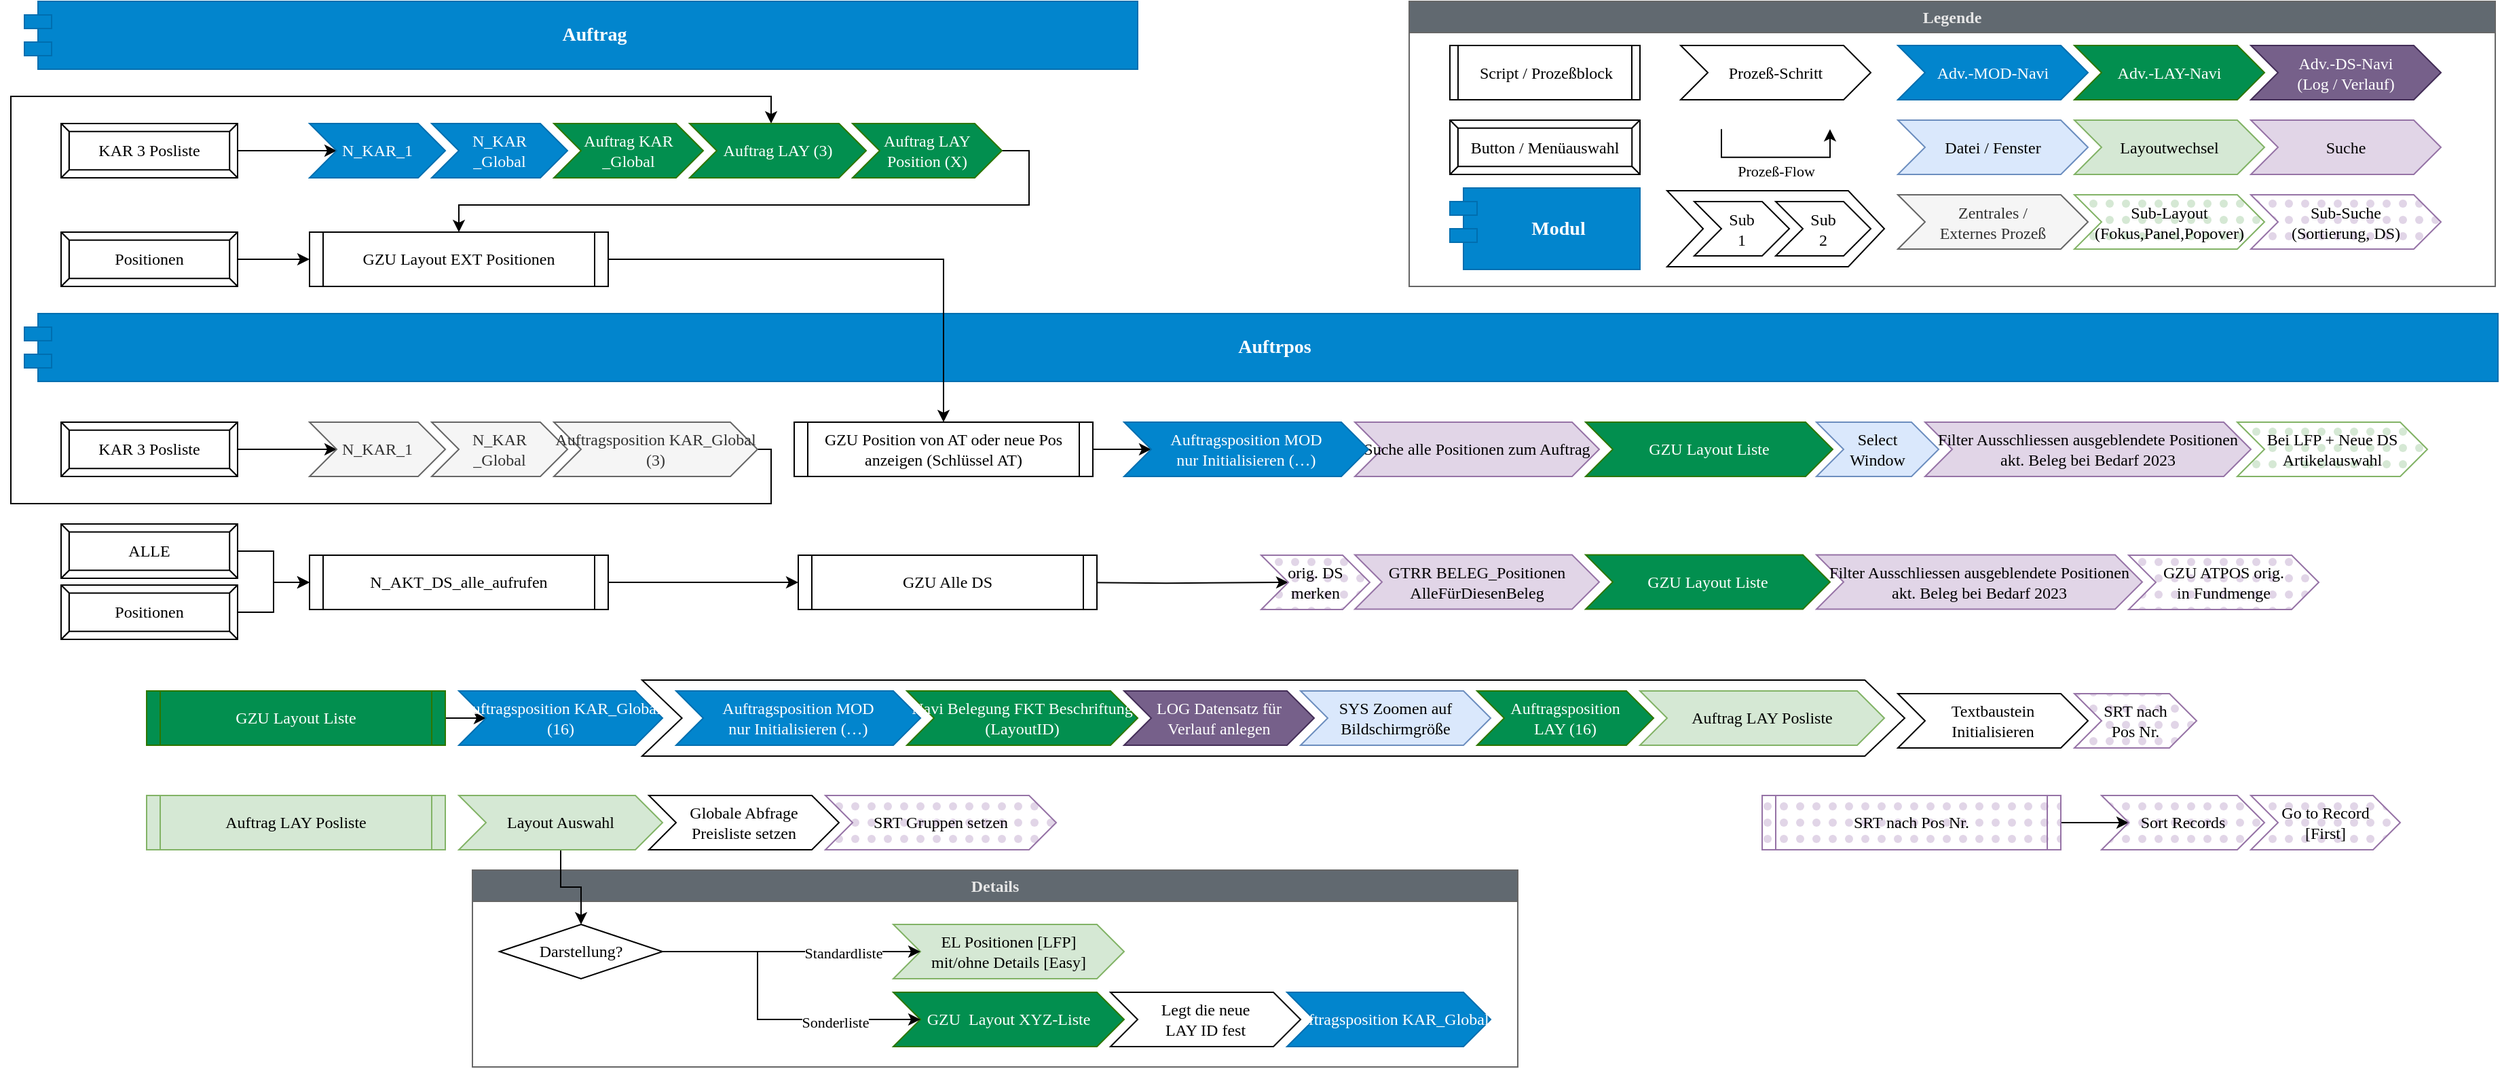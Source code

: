 <mxfile version="21.3.7" type="github">
  <diagram name="Page-1" id="edf60f1a-56cd-e834-aa8a-f176f3a09ee4">
    <mxGraphModel dx="1859" dy="973" grid="1" gridSize="10" guides="1" tooltips="1" connect="1" arrows="1" fold="1" page="1" pageScale="1" pageWidth="1100" pageHeight="850" background="none" math="0" shadow="0">
      <root>
        <mxCell id="0" />
        <mxCell id="1" parent="0" />
        <mxCell id="arC6BPyS2dzSBOW8VH1Y-84" value="Details" style="swimlane;whiteSpace=wrap;html=1;fontFamily=Tahoma;fillColor=#616970;strokeColor=#666666;fontColor=#e6e6e6;swimlaneFillColor=none;" vertex="1" parent="1">
          <mxGeometry x="360" y="670" width="770" height="145" as="geometry">
            <mxRectangle x="360" y="670" width="130" height="30" as="alternateBounds" />
          </mxGeometry>
        </mxCell>
        <mxCell id="arC6BPyS2dzSBOW8VH1Y-47" value="Darstellung?" style="rhombus;whiteSpace=wrap;html=1;fontFamily=Tahoma;" vertex="1" parent="arC6BPyS2dzSBOW8VH1Y-84">
          <mxGeometry x="20" y="40" width="120" height="40" as="geometry" />
        </mxCell>
        <mxCell id="arC6BPyS2dzSBOW8VH1Y-49" value="EL Positionen [LFP]&lt;br&gt;mit/ohne Details [Easy]" style="shape=step;perimeter=stepPerimeter;fixedSize=1;points=[];whiteSpace=wrap;html=1;fillColor=#d5e8d4;strokeColor=#82b366;fontFamily=Tahoma;" vertex="1" parent="arC6BPyS2dzSBOW8VH1Y-84">
          <mxGeometry x="310" y="40" width="170" height="40" as="geometry" />
        </mxCell>
        <mxCell id="arC6BPyS2dzSBOW8VH1Y-52" style="edgeStyle=orthogonalEdgeStyle;rounded=0;orthogonalLoop=1;jettySize=auto;html=1;fontFamily=Tahoma;" edge="1" parent="arC6BPyS2dzSBOW8VH1Y-84" source="arC6BPyS2dzSBOW8VH1Y-47" target="arC6BPyS2dzSBOW8VH1Y-49">
          <mxGeometry relative="1" as="geometry" />
        </mxCell>
        <mxCell id="arC6BPyS2dzSBOW8VH1Y-61" value="Standardliste" style="edgeLabel;html=1;align=center;verticalAlign=middle;resizable=0;points=[];fontFamily=Tahoma;" vertex="1" connectable="0" parent="arC6BPyS2dzSBOW8VH1Y-52">
          <mxGeometry x="0.394" y="-1" relative="1" as="geometry">
            <mxPoint as="offset" />
          </mxGeometry>
        </mxCell>
        <mxCell id="arC6BPyS2dzSBOW8VH1Y-53" value="GZU&amp;nbsp; Layout XYZ-Liste" style="shape=step;perimeter=stepPerimeter;fixedSize=1;points=[];whiteSpace=wrap;html=1;fillColor=#028f4f;fontColor=#ffffff;strokeColor=#2D7600;fontFamily=Tahoma;" vertex="1" parent="arC6BPyS2dzSBOW8VH1Y-84">
          <mxGeometry x="310" y="90" width="170" height="40" as="geometry" />
        </mxCell>
        <mxCell id="arC6BPyS2dzSBOW8VH1Y-57" style="edgeStyle=orthogonalEdgeStyle;rounded=0;orthogonalLoop=1;jettySize=auto;html=1;fontFamily=Tahoma;" edge="1" parent="arC6BPyS2dzSBOW8VH1Y-84" source="arC6BPyS2dzSBOW8VH1Y-47" target="arC6BPyS2dzSBOW8VH1Y-53">
          <mxGeometry relative="1" as="geometry">
            <Array as="points">
              <mxPoint x="210" y="60" />
              <mxPoint x="210" y="110" />
            </Array>
          </mxGeometry>
        </mxCell>
        <mxCell id="arC6BPyS2dzSBOW8VH1Y-64" value="Sonderliste" style="edgeLabel;html=1;align=center;verticalAlign=middle;resizable=0;points=[];fontFamily=Tahoma;" vertex="1" connectable="0" parent="arC6BPyS2dzSBOW8VH1Y-57">
          <mxGeometry x="0.47" y="-2" relative="1" as="geometry">
            <mxPoint as="offset" />
          </mxGeometry>
        </mxCell>
        <mxCell id="arC6BPyS2dzSBOW8VH1Y-60" value="Auftragsposition KAR_Global" style="shape=step;perimeter=stepPerimeter;fixedSize=1;points=[];whiteSpace=wrap;html=1;fillColor=#0285cd;fontColor=#ffffff;strokeColor=#006EAF;fontFamily=Tahoma;" vertex="1" parent="arC6BPyS2dzSBOW8VH1Y-84">
          <mxGeometry x="600" y="90" width="150" height="40" as="geometry" />
        </mxCell>
        <mxCell id="arC6BPyS2dzSBOW8VH1Y-68" value="Legt die neue&lt;br&gt;LAY ID fest" style="shape=step;perimeter=stepPerimeter;fixedSize=1;points=[];whiteSpace=wrap;html=1;fontFamily=Tahoma;" vertex="1" parent="arC6BPyS2dzSBOW8VH1Y-84">
          <mxGeometry x="470" y="90" width="140" height="40" as="geometry" />
        </mxCell>
        <mxCell id="arC6BPyS2dzSBOW8VH1Y-69" value="" style="shape=step;perimeter=stepPerimeter;fixedSize=1;points=[];whiteSpace=wrap;html=1;size=29.333;container=1;fontFamily=Tahoma;" vertex="1" parent="1">
          <mxGeometry x="485" y="530" width="930" height="56" as="geometry">
            <mxRectangle x="485" y="555" width="50" height="56" as="alternateBounds" />
          </mxGeometry>
        </mxCell>
        <mxCell id="arC6BPyS2dzSBOW8VH1Y-29" value="Auftragsposition MOD&lt;br&gt;nur Initialisieren (…)" style="shape=step;perimeter=stepPerimeter;fixedSize=1;points=[];whiteSpace=wrap;html=1;fillColor=#0285cd;strokeColor=#006EAF;fontColor=#ffffff;fontFamily=Tahoma;" vertex="1" parent="arC6BPyS2dzSBOW8VH1Y-69">
          <mxGeometry x="25" y="8" width="180" height="40" as="geometry" />
        </mxCell>
        <mxCell id="arC6BPyS2dzSBOW8VH1Y-39" value="Navi Belegung FKT Beschriftung (LayoutID)" style="shape=step;perimeter=stepPerimeter;fixedSize=1;points=[];whiteSpace=wrap;html=1;fillColor=#028f4f;fontColor=#ffffff;strokeColor=#2D7600;fontFamily=Tahoma;" vertex="1" parent="arC6BPyS2dzSBOW8VH1Y-69">
          <mxGeometry x="195" y="8" width="170" height="40" as="geometry" />
        </mxCell>
        <mxCell id="arC6BPyS2dzSBOW8VH1Y-40" value="LOG Datensatz für&lt;br&gt;Verlauf anlegen" style="shape=step;perimeter=stepPerimeter;fixedSize=1;points=[];whiteSpace=wrap;html=1;fillColor=#76608a;strokeColor=#432D57;fillStyle=auto;fontColor=#ffffff;fontFamily=Tahoma;" vertex="1" parent="arC6BPyS2dzSBOW8VH1Y-69">
          <mxGeometry x="355" y="8" width="140" height="40" as="geometry" />
        </mxCell>
        <mxCell id="arC6BPyS2dzSBOW8VH1Y-44" value="SYS Zoomen auf Bildschirmgröße" style="shape=step;perimeter=stepPerimeter;fixedSize=1;points=[];whiteSpace=wrap;html=1;fillColor=#dae8fc;strokeColor=#6c8ebf;fontFamily=Tahoma;" vertex="1" parent="arC6BPyS2dzSBOW8VH1Y-69">
          <mxGeometry x="485" y="8" width="140" height="40" as="geometry" />
        </mxCell>
        <mxCell id="arC6BPyS2dzSBOW8VH1Y-45" value="Auftragsposition&lt;br&gt;LAY (16)" style="shape=step;perimeter=stepPerimeter;fixedSize=1;points=[];whiteSpace=wrap;html=1;fillColor=#028f4f;fontColor=#ffffff;strokeColor=#2D7600;fontFamily=Tahoma;" vertex="1" parent="arC6BPyS2dzSBOW8VH1Y-69">
          <mxGeometry x="615" y="8" width="130" height="40" as="geometry" />
        </mxCell>
        <mxCell id="arC6BPyS2dzSBOW8VH1Y-46" value="Auftrag LAY Posliste" style="shape=step;perimeter=stepPerimeter;fixedSize=1;points=[];whiteSpace=wrap;html=1;fillColor=#d5e8d4;strokeColor=#82b366;fontFamily=Tahoma;" vertex="1" parent="arC6BPyS2dzSBOW8VH1Y-69">
          <mxGeometry x="735" y="8" width="180" height="40" as="geometry" />
        </mxCell>
        <mxCell id="arC6BPyS2dzSBOW8VH1Y-13" value="Legende" style="swimlane;whiteSpace=wrap;html=1;fillColor=#616970;fontColor=#e6e6e6;strokeColor=#666666;swimlaneFillColor=none;fontFamily=Tahoma;" vertex="1" parent="1">
          <mxGeometry x="1050" y="30" width="800" height="210" as="geometry">
            <mxRectangle x="800" y="20" width="90" height="30" as="alternateBounds" />
          </mxGeometry>
        </mxCell>
        <mxCell id="arC6BPyS2dzSBOW8VH1Y-2" value="Button / Menüauswahl" style="labelPosition=center;verticalLabelPosition=middle;align=center;html=1;shape=mxgraph.basic.button;dx=5.89;whiteSpace=wrap;fontFamily=Tahoma;" vertex="1" parent="arC6BPyS2dzSBOW8VH1Y-13">
          <mxGeometry x="30" y="87.5" width="140" height="40" as="geometry" />
        </mxCell>
        <mxCell id="arC6BPyS2dzSBOW8VH1Y-3" value="Script / Prozeßblock" style="shape=process;whiteSpace=wrap;html=1;backgroundOutline=1;size=0.045;fontFamily=Tahoma;" vertex="1" parent="arC6BPyS2dzSBOW8VH1Y-13">
          <mxGeometry x="30" y="32.5" width="140" height="40" as="geometry" />
        </mxCell>
        <mxCell id="arC6BPyS2dzSBOW8VH1Y-4" value="Modul" style="shape=module;align=left;spacingLeft=20;align=center;verticalAlign=middle;whiteSpace=wrap;html=1;fillColor=#0285cd;strokeColor=#006EAF;fontColor=#ffffff;fontStyle=1;fontFamily=Tahoma;fontSize=14;" vertex="1" parent="arC6BPyS2dzSBOW8VH1Y-13">
          <mxGeometry x="30" y="137.5" width="140" height="60" as="geometry" />
        </mxCell>
        <mxCell id="arC6BPyS2dzSBOW8VH1Y-5" value="Zentrales /&lt;br&gt;Externes Prozeß" style="shape=step;perimeter=stepPerimeter;fixedSize=1;points=[];whiteSpace=wrap;html=1;fillColor=#f5f5f5;fontColor=#333333;strokeColor=#666666;fontFamily=Tahoma;" vertex="1" parent="arC6BPyS2dzSBOW8VH1Y-13">
          <mxGeometry x="360" y="142.5" width="140" height="40" as="geometry" />
        </mxCell>
        <mxCell id="arC6BPyS2dzSBOW8VH1Y-8" value="Suche" style="shape=step;perimeter=stepPerimeter;fixedSize=1;points=[];whiteSpace=wrap;html=1;fillColor=#e1d5e7;strokeColor=#9673a6;fontFamily=Tahoma;" vertex="1" parent="arC6BPyS2dzSBOW8VH1Y-13">
          <mxGeometry x="620" y="87.5" width="140" height="40" as="geometry" />
        </mxCell>
        <mxCell id="arC6BPyS2dzSBOW8VH1Y-9" value="Layoutwechsel" style="shape=step;perimeter=stepPerimeter;fixedSize=1;points=[];whiteSpace=wrap;html=1;fillColor=#d5e8d4;strokeColor=#82b366;fontFamily=Tahoma;" vertex="1" parent="arC6BPyS2dzSBOW8VH1Y-13">
          <mxGeometry x="490" y="87.5" width="140" height="40" as="geometry" />
        </mxCell>
        <mxCell id="arC6BPyS2dzSBOW8VH1Y-10" value="Prozeß-Schritt" style="shape=step;perimeter=stepPerimeter;fixedSize=1;points=[];whiteSpace=wrap;html=1;fontFamily=Tahoma;" vertex="1" parent="arC6BPyS2dzSBOW8VH1Y-13">
          <mxGeometry x="200" y="32.5" width="140" height="40" as="geometry" />
        </mxCell>
        <mxCell id="arC6BPyS2dzSBOW8VH1Y-11" value="Adv.-MOD-Navi" style="shape=step;perimeter=stepPerimeter;fixedSize=1;points=[];whiteSpace=wrap;html=1;fillColor=#0285cd;strokeColor=#006EAF;fontColor=#ffffff;fontFamily=Tahoma;" vertex="1" parent="arC6BPyS2dzSBOW8VH1Y-13">
          <mxGeometry x="360" y="32.5" width="140" height="40" as="geometry" />
        </mxCell>
        <mxCell id="arC6BPyS2dzSBOW8VH1Y-12" value="Adv.-LAY-Navi" style="shape=step;perimeter=stepPerimeter;fixedSize=1;points=[];whiteSpace=wrap;html=1;fillColor=#028f4f;strokeColor=#2D7600;fontColor=#ffffff;fontFamily=Tahoma;" vertex="1" parent="arC6BPyS2dzSBOW8VH1Y-13">
          <mxGeometry x="490" y="32.5" width="140" height="40" as="geometry" />
        </mxCell>
        <mxCell id="arC6BPyS2dzSBOW8VH1Y-15" value="Prozeß-Flow" style="edgeStyle=orthogonalEdgeStyle;orthogonalLoop=1;jettySize=auto;html=1;rounded=0;fontFamily=Tahoma;" edge="1" parent="arC6BPyS2dzSBOW8VH1Y-13">
          <mxGeometry y="-10" width="80" relative="1" as="geometry">
            <mxPoint x="230" y="94.17" as="sourcePoint" />
            <mxPoint x="310" y="94.17" as="targetPoint" />
            <Array as="points">
              <mxPoint x="230" y="114.84" />
              <mxPoint x="310" y="114.84" />
            </Array>
            <mxPoint as="offset" />
          </mxGeometry>
        </mxCell>
        <mxCell id="arC6BPyS2dzSBOW8VH1Y-26" value="Sub-Suche&lt;br&gt;(Sortierung, DS)" style="shape=step;perimeter=stepPerimeter;fixedSize=1;points=[];whiteSpace=wrap;html=1;fillColor=#e1d5e7;strokeColor=#9673a6;fillStyle=dots;fontFamily=Tahoma;" vertex="1" parent="arC6BPyS2dzSBOW8VH1Y-13">
          <mxGeometry x="620" y="142.5" width="140" height="40" as="geometry" />
        </mxCell>
        <mxCell id="arC6BPyS2dzSBOW8VH1Y-27" value="Sub-Layout&lt;br&gt;(Fokus,Panel,Popover)" style="shape=step;perimeter=stepPerimeter;fixedSize=1;points=[];whiteSpace=wrap;html=1;fillColor=#d5e8d4;strokeColor=#82b366;fillStyle=dots;fontFamily=Tahoma;" vertex="1" parent="arC6BPyS2dzSBOW8VH1Y-13">
          <mxGeometry x="490" y="142.5" width="140" height="40" as="geometry" />
        </mxCell>
        <mxCell id="arC6BPyS2dzSBOW8VH1Y-41" value="Adv.-DS-Navi&lt;br&gt;(Log / Verlauf)" style="shape=step;perimeter=stepPerimeter;fixedSize=1;points=[];whiteSpace=wrap;html=1;fillColor=#76608a;strokeColor=#432D57;fillStyle=auto;fontColor=#ffffff;fontFamily=Tahoma;" vertex="1" parent="arC6BPyS2dzSBOW8VH1Y-13">
          <mxGeometry x="620" y="32.5" width="140" height="40" as="geometry" />
        </mxCell>
        <mxCell id="arC6BPyS2dzSBOW8VH1Y-42" value="Datei / Fenster" style="shape=step;perimeter=stepPerimeter;fixedSize=1;points=[];whiteSpace=wrap;html=1;fillColor=#dae8fc;strokeColor=#6c8ebf;fontFamily=Tahoma;" vertex="1" parent="arC6BPyS2dzSBOW8VH1Y-13">
          <mxGeometry x="360" y="87.5" width="140" height="40" as="geometry" />
        </mxCell>
        <mxCell id="arC6BPyS2dzSBOW8VH1Y-76" value="" style="shape=step;perimeter=stepPerimeter;fixedSize=1;points=[];whiteSpace=wrap;html=1;size=26.556;container=1;fontFamily=Tahoma;" vertex="1" parent="arC6BPyS2dzSBOW8VH1Y-13">
          <mxGeometry x="190" y="139.5" width="160" height="56" as="geometry">
            <mxRectangle x="190" y="152" width="50" height="56" as="alternateBounds" />
          </mxGeometry>
        </mxCell>
        <mxCell id="arC6BPyS2dzSBOW8VH1Y-77" value="Sub&lt;br&gt;1" style="shape=step;perimeter=stepPerimeter;fixedSize=1;points=[];whiteSpace=wrap;html=1;fontFamily=Tahoma;" vertex="1" parent="arC6BPyS2dzSBOW8VH1Y-76">
          <mxGeometry x="20" y="8" width="70" height="40" as="geometry" />
        </mxCell>
        <mxCell id="arC6BPyS2dzSBOW8VH1Y-79" value="Sub&lt;br&gt;2" style="shape=step;perimeter=stepPerimeter;fixedSize=1;points=[];whiteSpace=wrap;html=1;fontFamily=Tahoma;" vertex="1" parent="arC6BPyS2dzSBOW8VH1Y-76">
          <mxGeometry x="80" y="8" width="70" height="40" as="geometry" />
        </mxCell>
        <mxCell id="9XxZq_N7S6UOtmdN4iqu-2" value="Auftrag" style="shape=module;align=left;spacingLeft=20;align=center;verticalAlign=middle;whiteSpace=wrap;html=1;fillColor=#0285cd;strokeColor=#006EAF;fontColor=#ffffff;fontStyle=1;fontFamily=Tahoma;fontSize=14;" parent="1" vertex="1">
          <mxGeometry x="30" y="30" width="820" height="50" as="geometry" />
        </mxCell>
        <mxCell id="9XxZq_N7S6UOtmdN4iqu-43" style="edgeStyle=orthogonalEdgeStyle;rounded=0;orthogonalLoop=1;jettySize=auto;html=1;entryX=0;entryY=0.5;entryDx=0;entryDy=0;fontFamily=Tahoma;" parent="1" source="9XxZq_N7S6UOtmdN4iqu-12" target="9XxZq_N7S6UOtmdN4iqu-27" edge="1">
          <mxGeometry relative="1" as="geometry" />
        </mxCell>
        <mxCell id="9XxZq_N7S6UOtmdN4iqu-12" value="ALLE" style="labelPosition=center;verticalLabelPosition=middle;align=center;html=1;shape=mxgraph.basic.button;dx=5.89;whiteSpace=wrap;fontFamily=Tahoma;" parent="1" vertex="1">
          <mxGeometry x="57" y="415" width="130" height="40" as="geometry" />
        </mxCell>
        <mxCell id="9XxZq_N7S6UOtmdN4iqu-39" style="edgeStyle=orthogonalEdgeStyle;rounded=0;orthogonalLoop=1;jettySize=auto;html=1;exitX=1;exitY=0.5;exitDx=0;exitDy=0;entryX=0;entryY=0.5;entryDx=0;entryDy=0;fontFamily=Tahoma;" parent="1" source="9XxZq_N7S6UOtmdN4iqu-27" target="9XxZq_N7S6UOtmdN4iqu-28" edge="1">
          <mxGeometry relative="1" as="geometry" />
        </mxCell>
        <mxCell id="9XxZq_N7S6UOtmdN4iqu-27" value="N_AKT_DS_alle_aufrufen" style="shape=process;whiteSpace=wrap;html=1;backgroundOutline=1;size=0.045;fontFamily=Tahoma;" parent="1" vertex="1">
          <mxGeometry x="240" y="438" width="220" height="40" as="geometry" />
        </mxCell>
        <mxCell id="arC6BPyS2dzSBOW8VH1Y-22" style="edgeStyle=orthogonalEdgeStyle;rounded=0;orthogonalLoop=1;jettySize=auto;html=1;fontFamily=Tahoma;" edge="1" parent="1" target="arC6BPyS2dzSBOW8VH1Y-92">
          <mxGeometry relative="1" as="geometry">
            <mxPoint x="800" y="458.059" as="sourcePoint" />
          </mxGeometry>
        </mxCell>
        <mxCell id="9XxZq_N7S6UOtmdN4iqu-28" value="GZU Alle DS" style="shape=process;whiteSpace=wrap;html=1;backgroundOutline=1;size=0.045;fontFamily=Tahoma;" parent="1" vertex="1">
          <mxGeometry x="600" y="438" width="220" height="40" as="geometry" />
        </mxCell>
        <mxCell id="9XxZq_N7S6UOtmdN4iqu-42" style="edgeStyle=orthogonalEdgeStyle;rounded=0;orthogonalLoop=1;jettySize=auto;html=1;entryX=0;entryY=0.5;entryDx=0;entryDy=0;fontFamily=Tahoma;" parent="1" source="9XxZq_N7S6UOtmdN4iqu-31" target="9XxZq_N7S6UOtmdN4iqu-27" edge="1">
          <mxGeometry relative="1" as="geometry" />
        </mxCell>
        <mxCell id="9XxZq_N7S6UOtmdN4iqu-31" value="Positionen" style="labelPosition=center;verticalLabelPosition=middle;align=center;html=1;shape=mxgraph.basic.button;dx=5.89;whiteSpace=wrap;fontFamily=Tahoma;" parent="1" vertex="1">
          <mxGeometry x="57" y="460" width="130" height="40" as="geometry" />
        </mxCell>
        <mxCell id="arC6BPyS2dzSBOW8VH1Y-34" style="edgeStyle=orthogonalEdgeStyle;rounded=0;orthogonalLoop=1;jettySize=auto;html=1;fontFamily=Tahoma;" edge="1" parent="1" source="9XxZq_N7S6UOtmdN4iqu-47" target="arC6BPyS2dzSBOW8VH1Y-32">
          <mxGeometry relative="1" as="geometry" />
        </mxCell>
        <mxCell id="9XxZq_N7S6UOtmdN4iqu-47" value="GZU Layout Liste" style="shape=process;whiteSpace=wrap;html=1;backgroundOutline=1;size=0.045;fillColor=#028f4f;strokeColor=#2D7600;fontColor=#ffffff;fontFamily=Tahoma;" parent="1" vertex="1">
          <mxGeometry x="120" y="538" width="220" height="40" as="geometry" />
        </mxCell>
        <mxCell id="9XxZq_N7S6UOtmdN4iqu-59" style="edgeStyle=orthogonalEdgeStyle;rounded=0;orthogonalLoop=1;jettySize=auto;html=1;fontFamily=Tahoma;" parent="1" source="9XxZq_N7S6UOtmdN4iqu-60" target="9XxZq_N7S6UOtmdN4iqu-63" edge="1">
          <mxGeometry relative="1" as="geometry">
            <mxPoint x="240" y="360" as="targetPoint" />
          </mxGeometry>
        </mxCell>
        <mxCell id="9XxZq_N7S6UOtmdN4iqu-60" value="KAR 3 Posliste" style="labelPosition=center;verticalLabelPosition=middle;align=center;html=1;shape=mxgraph.basic.button;dx=5.89;whiteSpace=wrap;fontFamily=Tahoma;" parent="1" vertex="1">
          <mxGeometry x="57" y="340" width="130" height="40" as="geometry" />
        </mxCell>
        <mxCell id="9XxZq_N7S6UOtmdN4iqu-63" value="N_KAR_1" style="shape=step;perimeter=stepPerimeter;fixedSize=1;points=[];whiteSpace=wrap;html=1;fillColor=#f5f5f5;fontColor=#333333;strokeColor=#666666;fontFamily=Tahoma;" parent="1" vertex="1">
          <mxGeometry x="240" y="340" width="100" height="40" as="geometry" />
        </mxCell>
        <mxCell id="9XxZq_N7S6UOtmdN4iqu-64" value="N_KAR&lt;br&gt;_Global" style="shape=step;perimeter=stepPerimeter;fixedSize=1;points=[];whiteSpace=wrap;html=1;fillColor=#f5f5f5;fontColor=#333333;strokeColor=#666666;fontFamily=Tahoma;" parent="1" vertex="1">
          <mxGeometry x="330" y="340" width="100" height="40" as="geometry" />
        </mxCell>
        <mxCell id="9XxZq_N7S6UOtmdN4iqu-75" style="edgeStyle=orthogonalEdgeStyle;rounded=0;orthogonalLoop=1;jettySize=auto;html=1;fontFamily=Tahoma;" parent="1" source="9XxZq_N7S6UOtmdN4iqu-65" target="9XxZq_N7S6UOtmdN4iqu-55" edge="1">
          <mxGeometry relative="1" as="geometry">
            <Array as="points">
              <mxPoint x="580" y="360" />
              <mxPoint x="580" y="400" />
              <mxPoint x="20" y="400" />
              <mxPoint x="20" y="100" />
              <mxPoint x="580" y="100" />
            </Array>
            <mxPoint x="630" y="440" as="sourcePoint" />
          </mxGeometry>
        </mxCell>
        <mxCell id="9XxZq_N7S6UOtmdN4iqu-65" value="Auftragsposition KAR_Global (3)" style="shape=step;perimeter=stepPerimeter;fixedSize=1;points=[];whiteSpace=wrap;html=1;fillColor=#f5f5f5;fontColor=#333333;strokeColor=#666666;fontFamily=Tahoma;" parent="1" vertex="1">
          <mxGeometry x="420" y="340" width="150" height="40" as="geometry" />
        </mxCell>
        <mxCell id="9XxZq_N7S6UOtmdN4iqu-69" value="Auftrpos" style="shape=module;align=left;spacingLeft=20;align=center;verticalAlign=middle;whiteSpace=wrap;html=1;fillColor=#0285cd;strokeColor=#006EAF;fontColor=#ffffff;fontStyle=1;fontFamily=Tahoma;fontSize=14;" parent="1" vertex="1">
          <mxGeometry x="30" y="260" width="1822" height="50" as="geometry" />
        </mxCell>
        <mxCell id="9XxZq_N7S6UOtmdN4iqu-44" value="KAR 3 Posliste" style="labelPosition=center;verticalLabelPosition=middle;align=center;html=1;shape=mxgraph.basic.button;dx=5.89;whiteSpace=wrap;fontFamily=Tahoma;" parent="1" vertex="1">
          <mxGeometry x="57" y="120" width="130" height="40" as="geometry" />
        </mxCell>
        <mxCell id="9XxZq_N7S6UOtmdN4iqu-46" style="edgeStyle=orthogonalEdgeStyle;rounded=0;orthogonalLoop=1;jettySize=auto;html=1;fontFamily=Tahoma;" parent="1" source="9XxZq_N7S6UOtmdN4iqu-44" target="9XxZq_N7S6UOtmdN4iqu-50" edge="1">
          <mxGeometry relative="1" as="geometry">
            <mxPoint x="240" y="140" as="targetPoint" />
          </mxGeometry>
        </mxCell>
        <mxCell id="9XxZq_N7S6UOtmdN4iqu-50" value="N_KAR_1" style="shape=step;perimeter=stepPerimeter;fixedSize=1;points=[];whiteSpace=wrap;html=1;fillColor=#0285cd;fontColor=#ffffff;strokeColor=#006EAF;fontFamily=Tahoma;" parent="1" vertex="1">
          <mxGeometry x="240" y="120" width="100" height="40" as="geometry" />
        </mxCell>
        <mxCell id="9XxZq_N7S6UOtmdN4iqu-51" value="N_KAR&lt;br&gt;_Global" style="shape=step;perimeter=stepPerimeter;fixedSize=1;points=[];whiteSpace=wrap;html=1;fillColor=#0285cd;fontColor=#ffffff;strokeColor=#006EAF;fontFamily=Tahoma;" parent="1" vertex="1">
          <mxGeometry x="330" y="120" width="100" height="40" as="geometry" />
        </mxCell>
        <mxCell id="9XxZq_N7S6UOtmdN4iqu-54" value="Auftrag KAR&lt;br&gt;_Global" style="shape=step;perimeter=stepPerimeter;fixedSize=1;points=[];whiteSpace=wrap;html=1;fillColor=#028f4f;fontColor=#ffffff;strokeColor=#2D7600;fontFamily=Tahoma;" parent="1" vertex="1">
          <mxGeometry x="420" y="120" width="110" height="40" as="geometry" />
        </mxCell>
        <mxCell id="9XxZq_N7S6UOtmdN4iqu-55" value="Auftrag LAY (3)" style="shape=step;perimeter=stepPerimeter;fixedSize=1;points=[];whiteSpace=wrap;html=1;fillColor=#028f4f;fontColor=#ffffff;strokeColor=#2D7600;fontFamily=Tahoma;" parent="1" vertex="1">
          <mxGeometry x="520" y="120" width="130" height="40" as="geometry" />
        </mxCell>
        <mxCell id="arC6BPyS2dzSBOW8VH1Y-1" style="edgeStyle=orthogonalEdgeStyle;rounded=0;orthogonalLoop=1;jettySize=auto;html=1;fontFamily=Tahoma;" edge="1" parent="1" source="9XxZq_N7S6UOtmdN4iqu-56" target="9XxZq_N7S6UOtmdN4iqu-22">
          <mxGeometry relative="1" as="geometry">
            <Array as="points">
              <mxPoint x="770" y="140" />
              <mxPoint x="770" y="180" />
              <mxPoint x="350" y="180" />
            </Array>
          </mxGeometry>
        </mxCell>
        <mxCell id="9XxZq_N7S6UOtmdN4iqu-56" value="Auftrag LAY&lt;br&gt;Position (X)" style="shape=step;perimeter=stepPerimeter;fixedSize=1;points=[];whiteSpace=wrap;html=1;fillColor=#028f4f;fontColor=#ffffff;strokeColor=#2D7600;fontFamily=Tahoma;" parent="1" vertex="1">
          <mxGeometry x="640" y="120" width="110" height="40" as="geometry" />
        </mxCell>
        <mxCell id="9XxZq_N7S6UOtmdN4iqu-1" value="Positionen" style="labelPosition=center;verticalLabelPosition=middle;align=center;html=1;shape=mxgraph.basic.button;dx=5.89;whiteSpace=wrap;fontFamily=Tahoma;" parent="1" vertex="1">
          <mxGeometry x="57" y="200" width="130" height="40" as="geometry" />
        </mxCell>
        <mxCell id="9XxZq_N7S6UOtmdN4iqu-17" value="GZU Layout Liste" style="shape=step;perimeter=stepPerimeter;fixedSize=1;points=[];whiteSpace=wrap;html=1;fillColor=#028f4f;strokeColor=#2D7600;fontColor=#ffffff;fontFamily=Tahoma;" parent="1" vertex="1">
          <mxGeometry x="1180" y="340" width="182" height="40" as="geometry" />
        </mxCell>
        <mxCell id="9XxZq_N7S6UOtmdN4iqu-21" value="Suche alle Positionen zum Auftrag" style="shape=step;perimeter=stepPerimeter;fixedSize=1;points=[];whiteSpace=wrap;html=1;fillColor=#e1d5e7;strokeColor=#9673a6;fontFamily=Tahoma;" parent="1" vertex="1">
          <mxGeometry x="1010" y="340" width="180" height="40" as="geometry" />
        </mxCell>
        <mxCell id="9XxZq_N7S6UOtmdN4iqu-22" value="GZU Layout EXT Positionen" style="shape=process;whiteSpace=wrap;html=1;backgroundOutline=1;size=0.045;fontFamily=Tahoma;" parent="1" vertex="1">
          <mxGeometry x="240" y="200" width="220" height="40" as="geometry" />
        </mxCell>
        <mxCell id="9XxZq_N7S6UOtmdN4iqu-41" style="edgeStyle=orthogonalEdgeStyle;rounded=0;orthogonalLoop=1;jettySize=auto;html=1;fontFamily=Tahoma;" parent="1" source="9XxZq_N7S6UOtmdN4iqu-1" target="9XxZq_N7S6UOtmdN4iqu-22" edge="1">
          <mxGeometry relative="1" as="geometry" />
        </mxCell>
        <mxCell id="arC6BPyS2dzSBOW8VH1Y-38" style="edgeStyle=orthogonalEdgeStyle;rounded=0;orthogonalLoop=1;jettySize=auto;html=1;fontFamily=Tahoma;" edge="1" parent="1" source="9XxZq_N7S6UOtmdN4iqu-25" target="arC6BPyS2dzSBOW8VH1Y-35">
          <mxGeometry relative="1" as="geometry" />
        </mxCell>
        <mxCell id="9XxZq_N7S6UOtmdN4iqu-25" value="GZU Position von AT oder neue Pos anzeigen (Schlüssel AT)" style="shape=process;whiteSpace=wrap;html=1;backgroundOutline=1;size=0.045;fontFamily=Tahoma;" parent="1" vertex="1">
          <mxGeometry x="597" y="340" width="220" height="40" as="geometry" />
        </mxCell>
        <mxCell id="9XxZq_N7S6UOtmdN4iqu-40" style="edgeStyle=orthogonalEdgeStyle;rounded=0;orthogonalLoop=1;jettySize=auto;html=1;fontFamily=Tahoma;" parent="1" source="9XxZq_N7S6UOtmdN4iqu-22" target="9XxZq_N7S6UOtmdN4iqu-25" edge="1">
          <mxGeometry relative="1" as="geometry" />
        </mxCell>
        <mxCell id="9XxZq_N7S6UOtmdN4iqu-26" value="Filter Ausschliessen ausgeblendete Positionen akt. Beleg bei Bedarf 2023" style="shape=step;perimeter=stepPerimeter;fixedSize=1;points=[];whiteSpace=wrap;html=1;fillColor=#e1d5e7;strokeColor=#9673a6;fontFamily=Tahoma;" parent="1" vertex="1">
          <mxGeometry x="1430" y="340" width="240" height="40" as="geometry" />
        </mxCell>
        <mxCell id="arC6BPyS2dzSBOW8VH1Y-19" value="GTRR BELEG_Positionen&lt;br&gt;AlleFürDiesenBeleg" style="shape=step;perimeter=stepPerimeter;fixedSize=1;points=[];whiteSpace=wrap;html=1;fillColor=#e1d5e7;strokeColor=#9673a6;fontFamily=Tahoma;" vertex="1" parent="1">
          <mxGeometry x="1010" y="437.75" width="180" height="40" as="geometry" />
        </mxCell>
        <mxCell id="arC6BPyS2dzSBOW8VH1Y-20" value="Filter Ausschliessen ausgeblendete Positionen akt. Beleg bei Bedarf 2023" style="shape=step;perimeter=stepPerimeter;fixedSize=1;points=[];whiteSpace=wrap;html=1;fillColor=#e1d5e7;strokeColor=#9673a6;fontFamily=Tahoma;" vertex="1" parent="1">
          <mxGeometry x="1350" y="437.75" width="240" height="40" as="geometry" />
        </mxCell>
        <mxCell id="arC6BPyS2dzSBOW8VH1Y-21" value="GZU Layout Liste" style="shape=step;perimeter=stepPerimeter;fixedSize=1;points=[];whiteSpace=wrap;html=1;fillColor=#028f4f;strokeColor=#2D7600;fontColor=#ffffff;fontFamily=Tahoma;" vertex="1" parent="1">
          <mxGeometry x="1180" y="437.75" width="180" height="40" as="geometry" />
        </mxCell>
        <mxCell id="arC6BPyS2dzSBOW8VH1Y-25" value="GZU ATPOS orig. &lt;br&gt;in Fundmenge" style="shape=step;perimeter=stepPerimeter;fixedSize=1;points=[];whiteSpace=wrap;html=1;fillColor=#e1d5e7;strokeColor=#9673a6;fillStyle=dots;fontFamily=Tahoma;" vertex="1" parent="1">
          <mxGeometry x="1580" y="438" width="140" height="40" as="geometry" />
        </mxCell>
        <mxCell id="arC6BPyS2dzSBOW8VH1Y-32" value="Auftragsposition KAR_Global (16)" style="shape=step;perimeter=stepPerimeter;fixedSize=1;points=[];whiteSpace=wrap;html=1;fillColor=#0285cd;fontColor=#ffffff;strokeColor=#006EAF;fontFamily=Tahoma;" vertex="1" parent="1">
          <mxGeometry x="350" y="538" width="150" height="40" as="geometry" />
        </mxCell>
        <mxCell id="arC6BPyS2dzSBOW8VH1Y-35" value="Auftragsposition MOD&lt;br&gt;nur Initialisieren (…)" style="shape=step;perimeter=stepPerimeter;fixedSize=1;points=[];whiteSpace=wrap;html=1;fillColor=#0285cd;strokeColor=#006EAF;fontColor=#ffffff;fontFamily=Tahoma;" vertex="1" parent="1">
          <mxGeometry x="840" y="340" width="180" height="40" as="geometry" />
        </mxCell>
        <mxCell id="arC6BPyS2dzSBOW8VH1Y-54" value="Auftrag LAY Posliste" style="shape=process;whiteSpace=wrap;html=1;backgroundOutline=1;size=0.045;fillColor=#d5e8d4;strokeColor=#82b366;fontColor=default;fontFamily=Tahoma;" vertex="1" parent="1">
          <mxGeometry x="120" y="615" width="220" height="40" as="geometry" />
        </mxCell>
        <mxCell id="arC6BPyS2dzSBOW8VH1Y-56" style="edgeStyle=orthogonalEdgeStyle;rounded=0;orthogonalLoop=1;jettySize=auto;html=1;fontFamily=Tahoma;" edge="1" parent="1" source="arC6BPyS2dzSBOW8VH1Y-55" target="arC6BPyS2dzSBOW8VH1Y-47">
          <mxGeometry relative="1" as="geometry" />
        </mxCell>
        <mxCell id="arC6BPyS2dzSBOW8VH1Y-55" value="Layout Auswahl" style="shape=step;perimeter=stepPerimeter;fixedSize=1;points=[];whiteSpace=wrap;html=1;fillColor=#d5e8d4;strokeColor=#82b366;fontFamily=Tahoma;" vertex="1" parent="1">
          <mxGeometry x="350" y="615" width="150" height="40" as="geometry" />
        </mxCell>
        <mxCell id="arC6BPyS2dzSBOW8VH1Y-58" value="Globale Abfrage&lt;br&gt;Preisliste setzen" style="shape=step;perimeter=stepPerimeter;fixedSize=1;points=[];whiteSpace=wrap;html=1;fontFamily=Tahoma;" vertex="1" parent="1">
          <mxGeometry x="490" y="615" width="140" height="40" as="geometry" />
        </mxCell>
        <mxCell id="arC6BPyS2dzSBOW8VH1Y-59" value="SRT Gruppen setzen" style="shape=step;perimeter=stepPerimeter;fixedSize=1;points=[];whiteSpace=wrap;html=1;fillColor=#e1d5e7;strokeColor=#9673a6;fillStyle=dots;fontFamily=Tahoma;" vertex="1" parent="1">
          <mxGeometry x="620" y="615" width="170" height="40" as="geometry" />
        </mxCell>
        <mxCell id="arC6BPyS2dzSBOW8VH1Y-66" value="Textbaustein&lt;br&gt;Initialisieren" style="shape=step;perimeter=stepPerimeter;fixedSize=1;points=[];whiteSpace=wrap;html=1;fontFamily=Tahoma;" vertex="1" parent="1">
          <mxGeometry x="1410" y="540" width="140" height="40" as="geometry" />
        </mxCell>
        <mxCell id="arC6BPyS2dzSBOW8VH1Y-73" style="edgeStyle=orthogonalEdgeStyle;rounded=0;orthogonalLoop=1;jettySize=auto;html=1;fontFamily=Tahoma;" edge="1" parent="1" source="arC6BPyS2dzSBOW8VH1Y-70" target="arC6BPyS2dzSBOW8VH1Y-71">
          <mxGeometry relative="1" as="geometry" />
        </mxCell>
        <mxCell id="arC6BPyS2dzSBOW8VH1Y-70" value="SRT nach Pos Nr." style="shape=process;whiteSpace=wrap;html=1;backgroundOutline=1;size=0.045;fillColor=#e1d5e7;strokeColor=#9673a6;fontColor=default;fillStyle=dots;fontFamily=Tahoma;" vertex="1" parent="1">
          <mxGeometry x="1310" y="615" width="220" height="40" as="geometry" />
        </mxCell>
        <mxCell id="arC6BPyS2dzSBOW8VH1Y-71" value="Sort Records" style="shape=step;perimeter=stepPerimeter;fixedSize=1;points=[];whiteSpace=wrap;html=1;fillColor=#e1d5e7;strokeColor=#9673a6;fillStyle=dots;fontFamily=Tahoma;" vertex="1" parent="1">
          <mxGeometry x="1560" y="615" width="120" height="40" as="geometry" />
        </mxCell>
        <mxCell id="arC6BPyS2dzSBOW8VH1Y-72" value="Go to Record&lt;br&gt;[First]" style="shape=step;perimeter=stepPerimeter;fixedSize=1;points=[];whiteSpace=wrap;html=1;fillColor=#e1d5e7;strokeColor=#9673a6;fillStyle=dots;fontFamily=Tahoma;" vertex="1" parent="1">
          <mxGeometry x="1670" y="615" width="110" height="40" as="geometry" />
        </mxCell>
        <mxCell id="arC6BPyS2dzSBOW8VH1Y-89" value="Bei LFP + Neue DS&lt;br&gt;Artikelauswahl" style="shape=step;perimeter=stepPerimeter;fixedSize=1;points=[];whiteSpace=wrap;html=1;fillColor=#d5e8d4;strokeColor=#82b366;fillStyle=dots;fontFamily=Tahoma;" vertex="1" parent="1">
          <mxGeometry x="1660" y="340" width="140" height="40" as="geometry" />
        </mxCell>
        <mxCell id="arC6BPyS2dzSBOW8VH1Y-91" value="SRT nach&lt;br&gt;Pos Nr." style="shape=step;perimeter=stepPerimeter;fixedSize=1;points=[];whiteSpace=wrap;html=1;fillColor=#e1d5e7;strokeColor=#9673a6;fillStyle=dots;fontFamily=Tahoma;" vertex="1" parent="1">
          <mxGeometry x="1540" y="540" width="90" height="40" as="geometry" />
        </mxCell>
        <mxCell id="arC6BPyS2dzSBOW8VH1Y-92" value="orig. DS&lt;br&gt;merken" style="shape=step;perimeter=stepPerimeter;fixedSize=1;points=[];whiteSpace=wrap;html=1;fillColor=#e1d5e7;strokeColor=#9673a6;fillStyle=dots;fontFamily=Tahoma;" vertex="1" parent="1">
          <mxGeometry x="941" y="438" width="80" height="40" as="geometry" />
        </mxCell>
        <mxCell id="arC6BPyS2dzSBOW8VH1Y-93" value="Select&lt;br&gt;Window" style="shape=step;perimeter=stepPerimeter;fixedSize=1;points=[];whiteSpace=wrap;html=1;fillColor=#dae8fc;strokeColor=#6c8ebf;fontFamily=Tahoma;" vertex="1" parent="1">
          <mxGeometry x="1350" y="340" width="90" height="40" as="geometry" />
        </mxCell>
      </root>
    </mxGraphModel>
  </diagram>
</mxfile>
